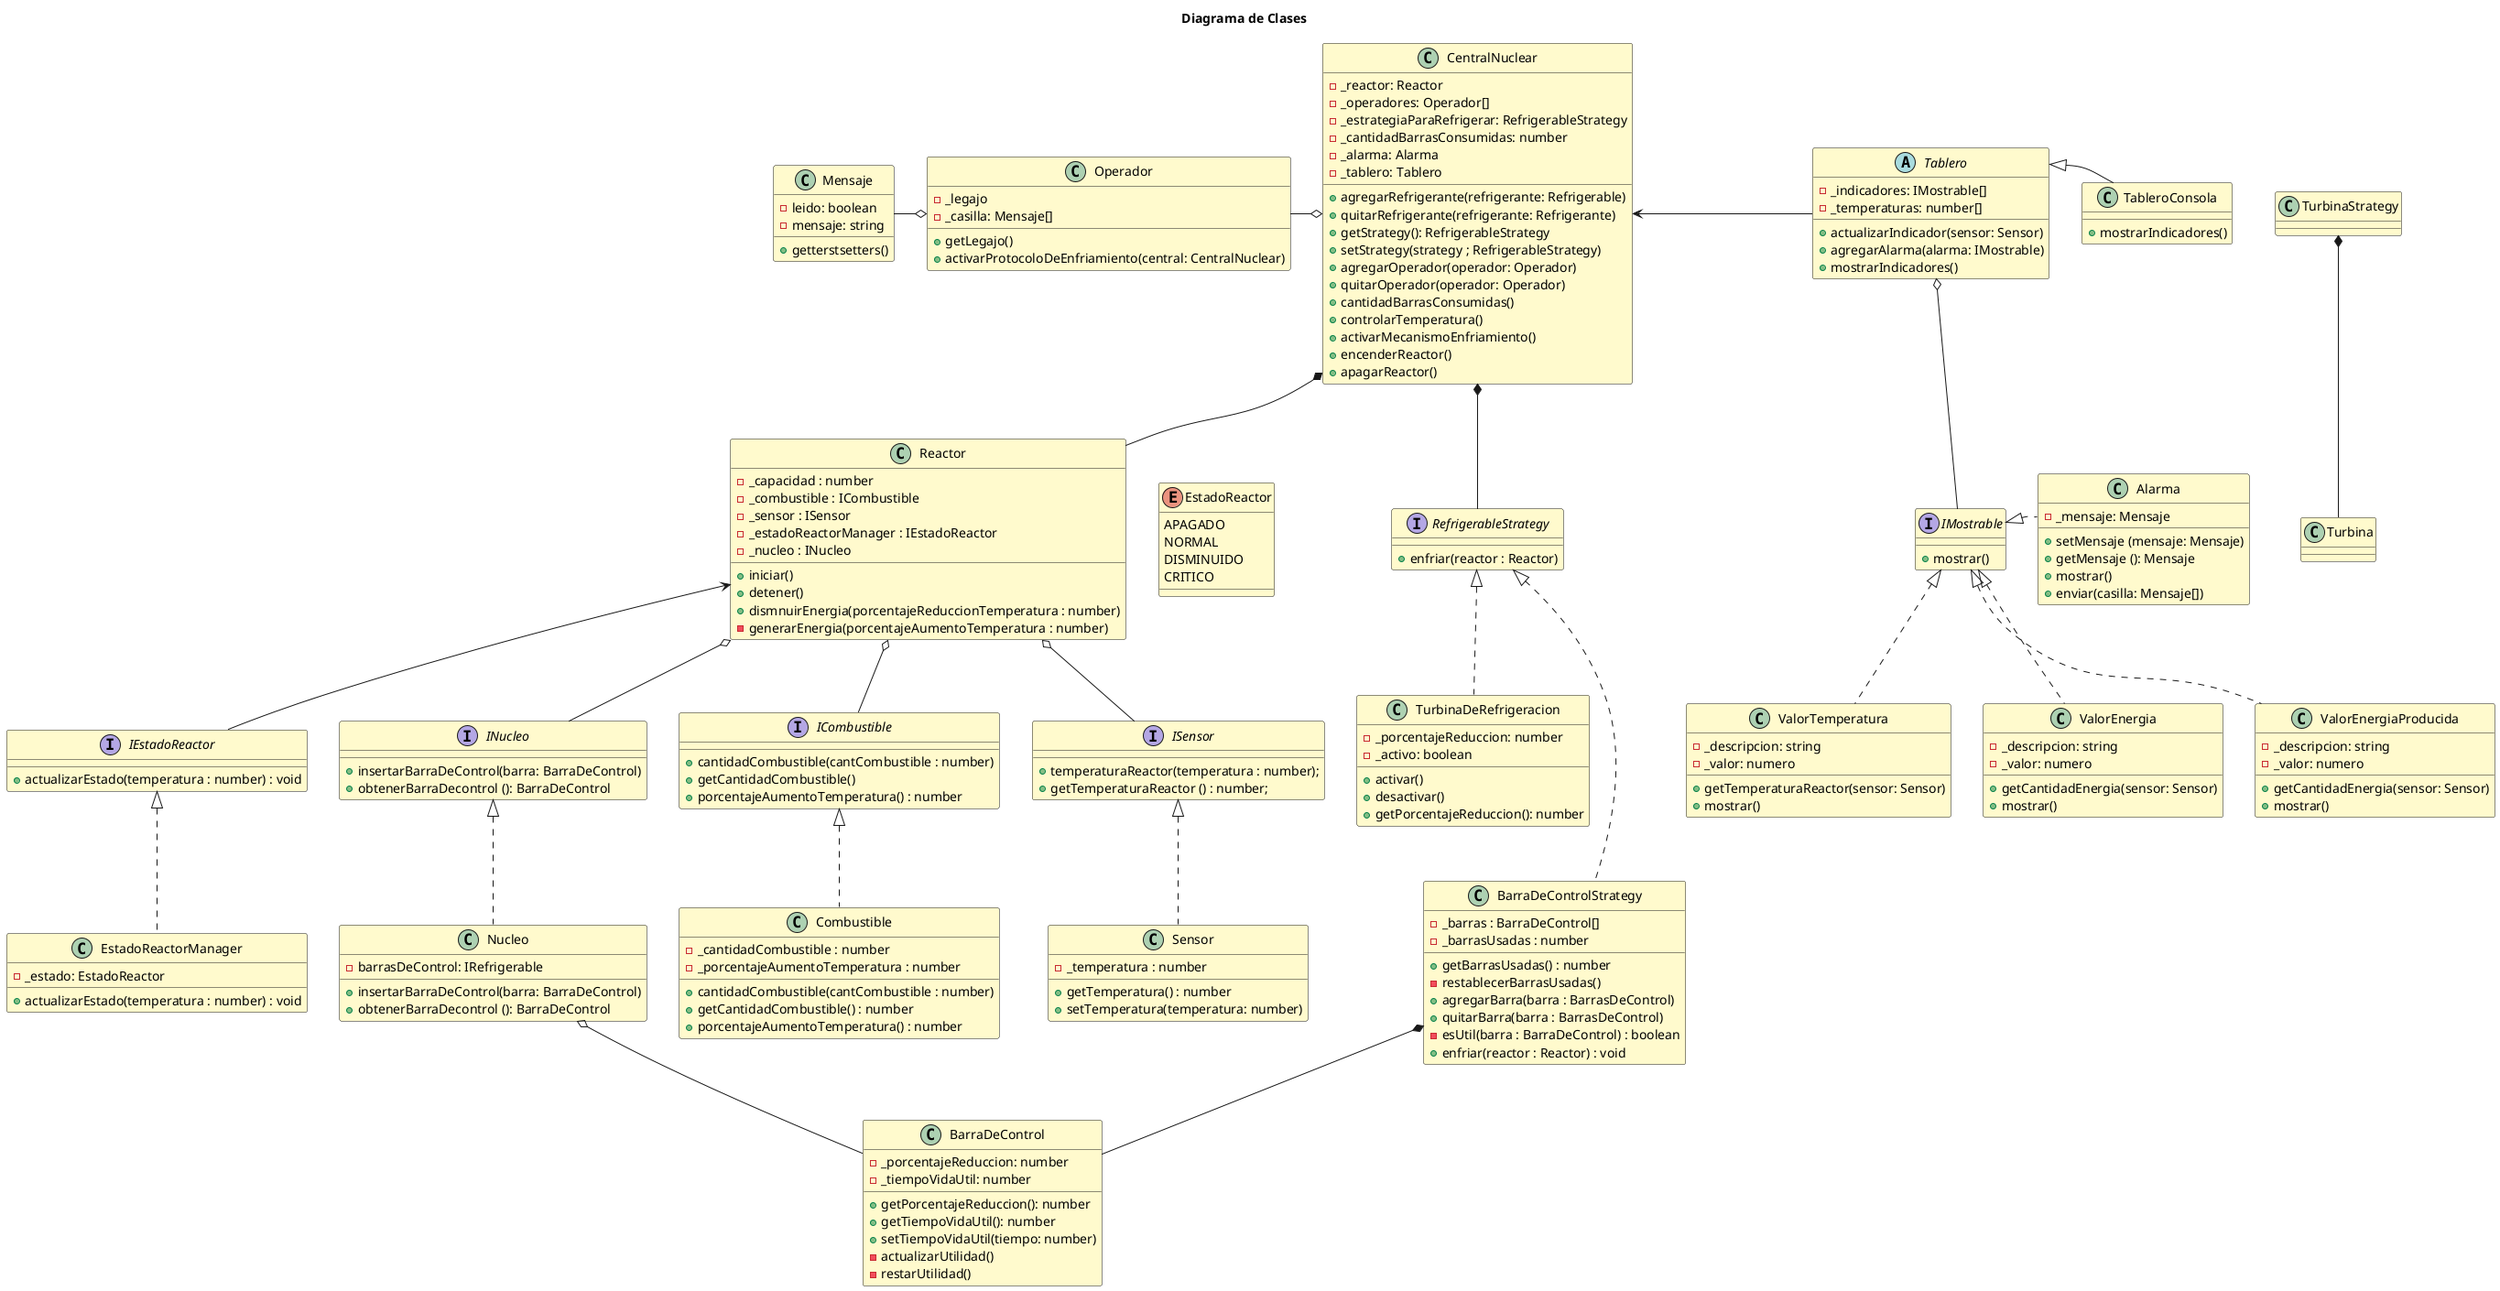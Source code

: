 @startuml Diagrama de Clases
title "Diagrama de Clases"
skinparam ClassBackgroundColor LemonChiffon

'RELACIONES--------------------
CentralNuclear *-- Reactor
CentralNuclear o-l- Operador
CentralNuclear <-r- Tablero
CentralNuclear *-- RefrigerableStrategy
Reactor <-- IEstadoReactor
Reactor -r[HIDDEN]- TurbinaDeRefrigeracion
Reactor -r[HIDDEN]- EstadoReactor
Reactor o-- INucleo
Reactor o-- ICombustible
Reactor o-- ISensor
Tablero o-- IMostrable
Tablero -r[HIDDEN]- TableroConsola
IMostrable -r[HIDDEN]- Alarma
Nucleo o-- BarraDeControl
INucleo -l[HIDDEN]- IEstadoReactor
Operador o-l- Mensaje
BarraDeControlStrategy *-- BarraDeControl
TurbinaStrategy *-- Turbina
'-------------------------------


class CentralNuclear {
    - _reactor: Reactor
    - _operadores: Operador[]
    - _estrategiaParaRefrigerar: RefrigerableStrategy
    - _cantidadBarrasConsumidas: number
    - _alarma: Alarma
    - _tablero: Tablero

    +agregarRefrigerante(refrigerante: Refrigerable)
    +quitarRefrigerante(refrigerante: Refrigerante)
    +getStrategy(): RefrigerableStrategy
    +setStrategy(strategy ; RefrigerableStrategy)
    +agregarOperador(operador: Operador)
    +quitarOperador(operador: Operador)
    +cantidadBarrasConsumidas()
    +controlarTemperatura()
    +activarMecanismoEnfriamiento()
    +encenderReactor()
    +apagarReactor()
}

class Reactor {
    - _capacidad : number
    - _combustible : ICombustible
    - _sensor : ISensor
    - _estadoReactorManager : IEstadoReactor
    - _nucleo : INucleo

    + iniciar()
    + detener()
    + dismnuirEnergia(porcentajeReduccionTemperatura : number)
    - generarEnergia(porcentajeAumentoTemperatura : number)
}

interface INucleo{
    + insertarBarraDeControl(barra: BarraDeControl)
    + obtenerBarraDecontrol (): BarraDeControl
}

class Nucleo implements INucleo {
    - barrasDeControl: IRefrigerable
    + insertarBarraDeControl(barra: BarraDeControl)
    + obtenerBarraDecontrol (): BarraDeControl
}

interface ICombustible {
    + cantidadCombustible(cantCombustible : number)
    + getCantidadCombustible()
    + porcentajeAumentoTemperatura() : number
}

class Combustible implements ICombustible {
    - _cantidadCombustible : number
    - _porcentajeAumentoTemperatura : number

    + cantidadCombustible(cantCombustible : number)
    +  getCantidadCombustible() : number
    + porcentajeAumentoTemperatura() : number 

}
interface IEstadoReactor{
    + actualizarEstado(temperatura : number) : void
}

class EstadoReactorManager implements IEstadoReactor{
    - _estado: EstadoReactor
    + actualizarEstado(temperatura : number) : void
}

class Sensor implements ISensor {
    - _temperatura : number
    + getTemperatura() : number
    + setTemperatura(temperatura: number)
}
interface ISensor {
    + temperaturaReactor(temperatura : number);
    + getTemperaturaReactor () : number;
}

interface RefrigerableStrategy{
    + enfriar(reactor : Reactor)
}

class BarraDeControlStrategy implements RefrigerableStrategy{
    - _barras : BarraDeControl[]
    - _barrasUsadas : number

    + getBarrasUsadas() : number
    - restablecerBarrasUsadas()
    + agregarBarra(barra : BarrasDeControl)
    + quitarBarra(barra : BarrasDeControl)
    - esUtil(barra : BarraDeControl) : boolean
    + enfriar(reactor : Reactor) : void
}

class BarraDeControl{
    - _porcentajeReduccion: number
    - _tiempoVidaUtil: number

    + getPorcentajeReduccion(): number
    + getTiempoVidaUtil(): number
    + setTiempoVidaUtil(tiempo: number)
    - actualizarUtilidad()
    - restarUtilidad()
}

class TurbinaDeRefrigeracion implements RefrigerableStrategy{
    - _porcentajeReduccion: number
    - _activo: boolean

    + activar()
    + desactivar()
    + getPorcentajeReduccion(): number
}

enum EstadoReactor{
    APAGADO
    NORMAL
    DISMINUIDO
    CRITICO
}

interface IMostrable{
    + mostrar()
}

class ValorTemperatura implements IMostrable{
    - _descripcion: string
    - _valor: numero
    + getTemperaturaReactor(sensor: Sensor)
    + mostrar()
}

class ValorEnergia implements IMostrable{
    - _descripcion: string
    - _valor: numero
    + getCantidadEnergia(sensor: Sensor)
    + mostrar()
}

class ValorEnergiaProducida implements IMostrable{
    - _descripcion: string
    - _valor: numero
    + getCantidadEnergia(sensor: Sensor)
    + mostrar()
}


class Alarma implements IMostrable{
    - _mensaje: Mensaje 
    + setMensaje (mensaje: Mensaje)
    + getMensaje (): Mensaje
    + mostrar()
    + enviar(casilla: Mensaje[])
}


abstract class  Tablero {
    - _indicadores: IMostrable[]
    - _temperaturas: number[]
    + actualizarIndicador(sensor: Sensor)
    + agregarAlarma(alarma: IMostrable)
    + mostrarIndicadores()
}

class TableroConsola extends Tablero {
    + mostrarIndicadores()
}

class Mensaje{
    - leido: boolean
    - mensaje: string
    +getterstsetters()
}

class Operador{
    - _legajo
    - _casilla: Mensaje[]
    + getLegajo()
    + activarProtocoloDeEnfriamiento(central: CentralNuclear)
}

@enduml